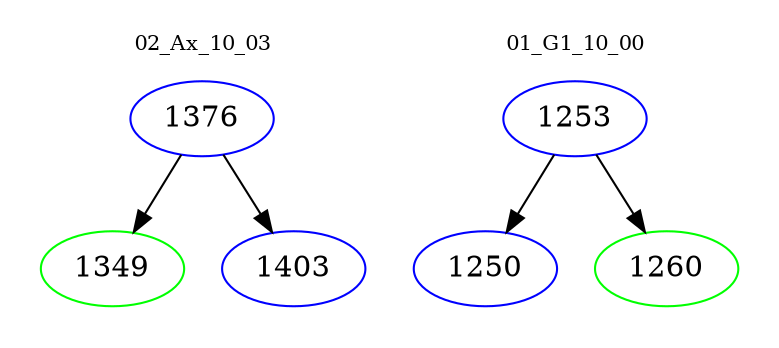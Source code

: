 digraph{
subgraph cluster_0 {
color = white
label = "02_Ax_10_03";
fontsize=10;
T0_1376 [label="1376", color="blue"]
T0_1376 -> T0_1349 [color="black"]
T0_1349 [label="1349", color="green"]
T0_1376 -> T0_1403 [color="black"]
T0_1403 [label="1403", color="blue"]
}
subgraph cluster_1 {
color = white
label = "01_G1_10_00";
fontsize=10;
T1_1253 [label="1253", color="blue"]
T1_1253 -> T1_1250 [color="black"]
T1_1250 [label="1250", color="blue"]
T1_1253 -> T1_1260 [color="black"]
T1_1260 [label="1260", color="green"]
}
}
